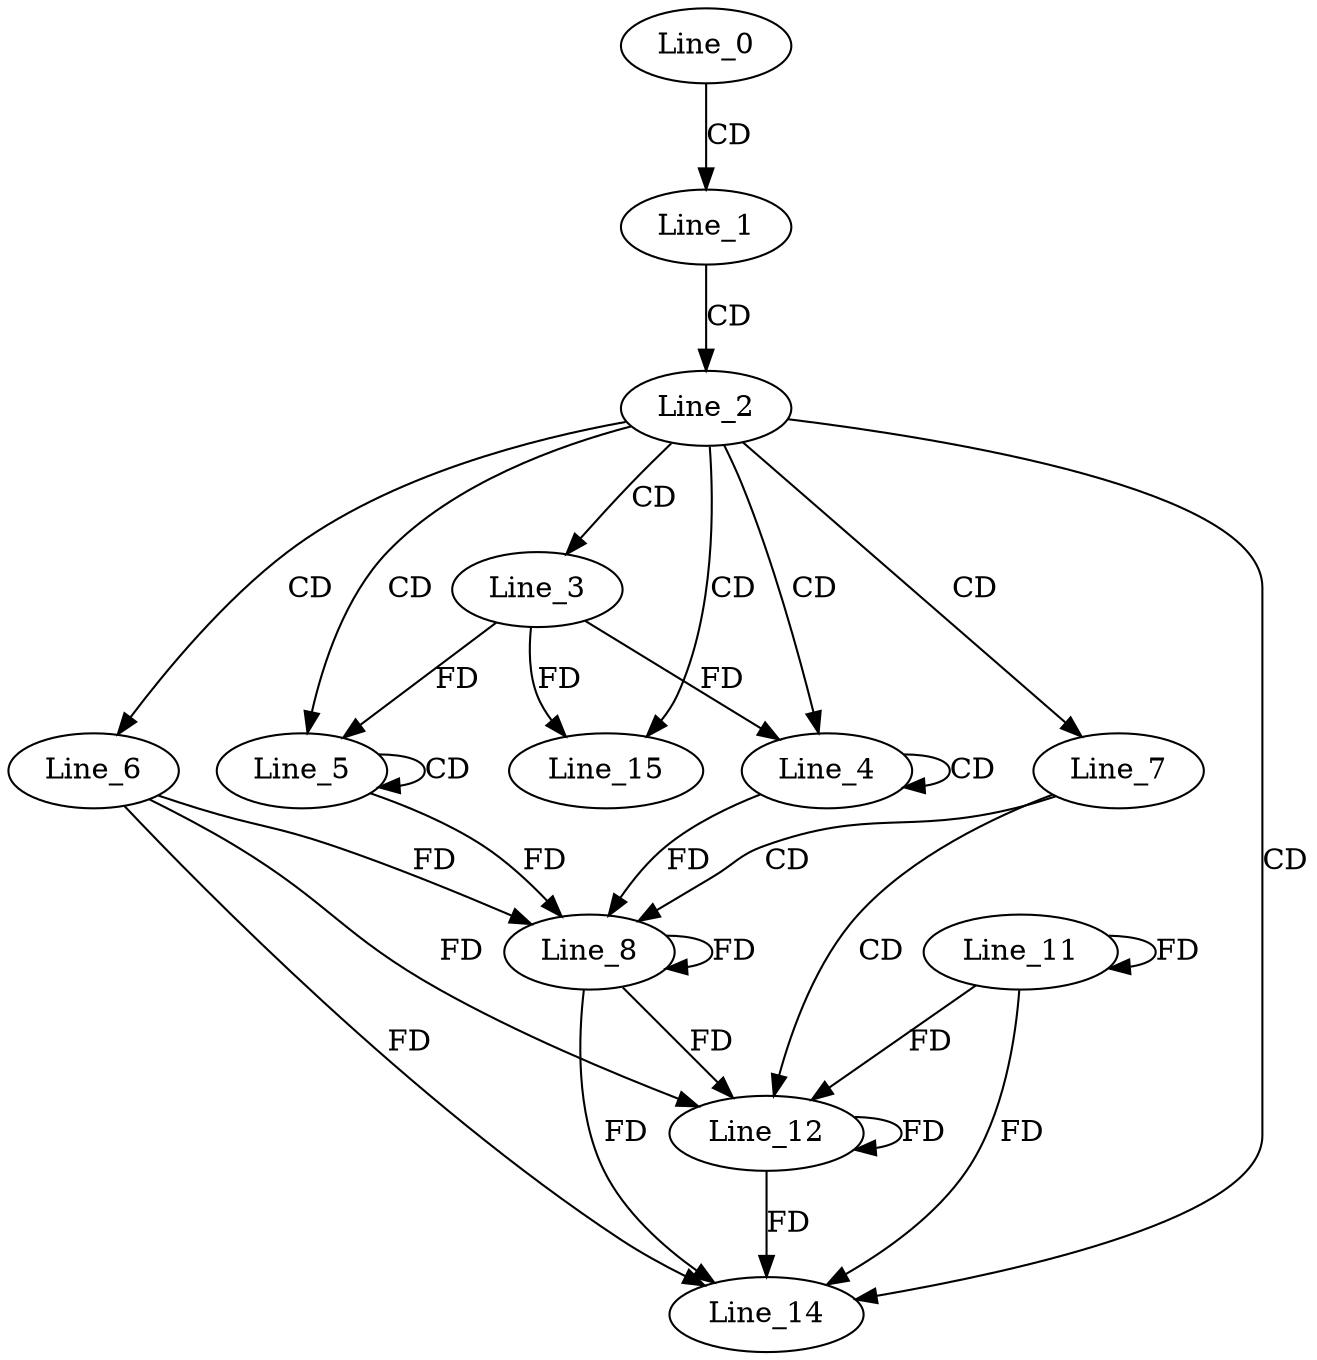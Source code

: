 digraph G {
  Line_0;
  Line_1;
  Line_2;
  Line_3;
  Line_4;
  Line_4;
  Line_5;
  Line_5;
  Line_6;
  Line_7;
  Line_8;
  Line_11;
  Line_12;
  Line_14;
  Line_15;
  Line_0 -> Line_1 [ label="CD" ];
  Line_1 -> Line_2 [ label="CD" ];
  Line_2 -> Line_3 [ label="CD" ];
  Line_2 -> Line_4 [ label="CD" ];
  Line_4 -> Line_4 [ label="CD" ];
  Line_3 -> Line_4 [ label="FD" ];
  Line_2 -> Line_5 [ label="CD" ];
  Line_5 -> Line_5 [ label="CD" ];
  Line_3 -> Line_5 [ label="FD" ];
  Line_2 -> Line_6 [ label="CD" ];
  Line_2 -> Line_7 [ label="CD" ];
  Line_7 -> Line_8 [ label="CD" ];
  Line_6 -> Line_8 [ label="FD" ];
  Line_8 -> Line_8 [ label="FD" ];
  Line_4 -> Line_8 [ label="FD" ];
  Line_5 -> Line_8 [ label="FD" ];
  Line_11 -> Line_11 [ label="FD" ];
  Line_7 -> Line_12 [ label="CD" ];
  Line_6 -> Line_12 [ label="FD" ];
  Line_8 -> Line_12 [ label="FD" ];
  Line_11 -> Line_12 [ label="FD" ];
  Line_12 -> Line_12 [ label="FD" ];
  Line_2 -> Line_14 [ label="CD" ];
  Line_6 -> Line_14 [ label="FD" ];
  Line_8 -> Line_14 [ label="FD" ];
  Line_11 -> Line_14 [ label="FD" ];
  Line_12 -> Line_14 [ label="FD" ];
  Line_2 -> Line_15 [ label="CD" ];
  Line_3 -> Line_15 [ label="FD" ];
}
